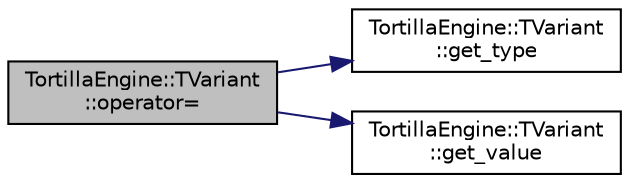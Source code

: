 digraph "TortillaEngine::TVariant::operator="
{
 // LATEX_PDF_SIZE
  edge [fontname="Helvetica",fontsize="10",labelfontname="Helvetica",labelfontsize="10"];
  node [fontname="Helvetica",fontsize="10",shape=record];
  rankdir="LR";
  Node1 [label="TortillaEngine::TVariant\l::operator=",height=0.2,width=0.4,color="black", fillcolor="grey75", style="filled", fontcolor="black",tooltip="Overloading of the = operator to copy the value and type of another variant."];
  Node1 -> Node2 [color="midnightblue",fontsize="10",style="solid",fontname="Helvetica"];
  Node2 [label="TortillaEngine::TVariant\l::get_type",height=0.2,width=0.4,color="black", fillcolor="white", style="filled",URL="$class_tortilla_engine_1_1_t_variant.html#a064394cc735c072df58e65337e4d154f",tooltip="Gives the data value type."];
  Node1 -> Node3 [color="midnightblue",fontsize="10",style="solid",fontname="Helvetica"];
  Node3 [label="TortillaEngine::TVariant\l::get_value",height=0.2,width=0.4,color="black", fillcolor="white", style="filled",URL="$class_tortilla_engine_1_1_t_variant.html#a1c69a9bc4cf4d32da629df94e4a5dc0d",tooltip="Gives the data value."];
}
